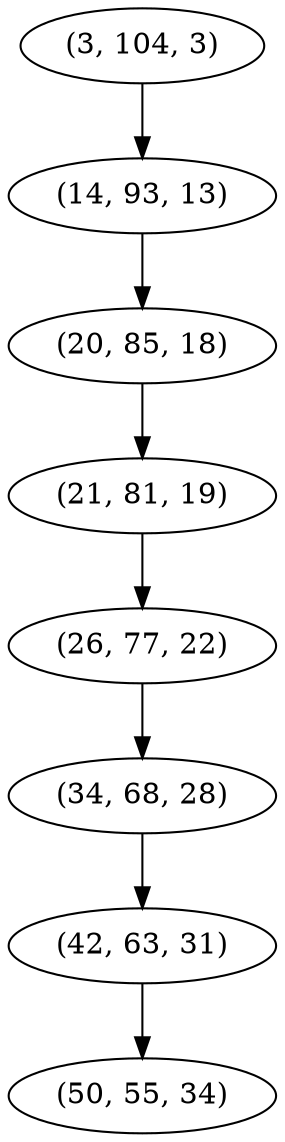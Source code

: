 digraph tree {
    "(3, 104, 3)";
    "(14, 93, 13)";
    "(20, 85, 18)";
    "(21, 81, 19)";
    "(26, 77, 22)";
    "(34, 68, 28)";
    "(42, 63, 31)";
    "(50, 55, 34)";
    "(3, 104, 3)" -> "(14, 93, 13)";
    "(14, 93, 13)" -> "(20, 85, 18)";
    "(20, 85, 18)" -> "(21, 81, 19)";
    "(21, 81, 19)" -> "(26, 77, 22)";
    "(26, 77, 22)" -> "(34, 68, 28)";
    "(34, 68, 28)" -> "(42, 63, 31)";
    "(42, 63, 31)" -> "(50, 55, 34)";
}
